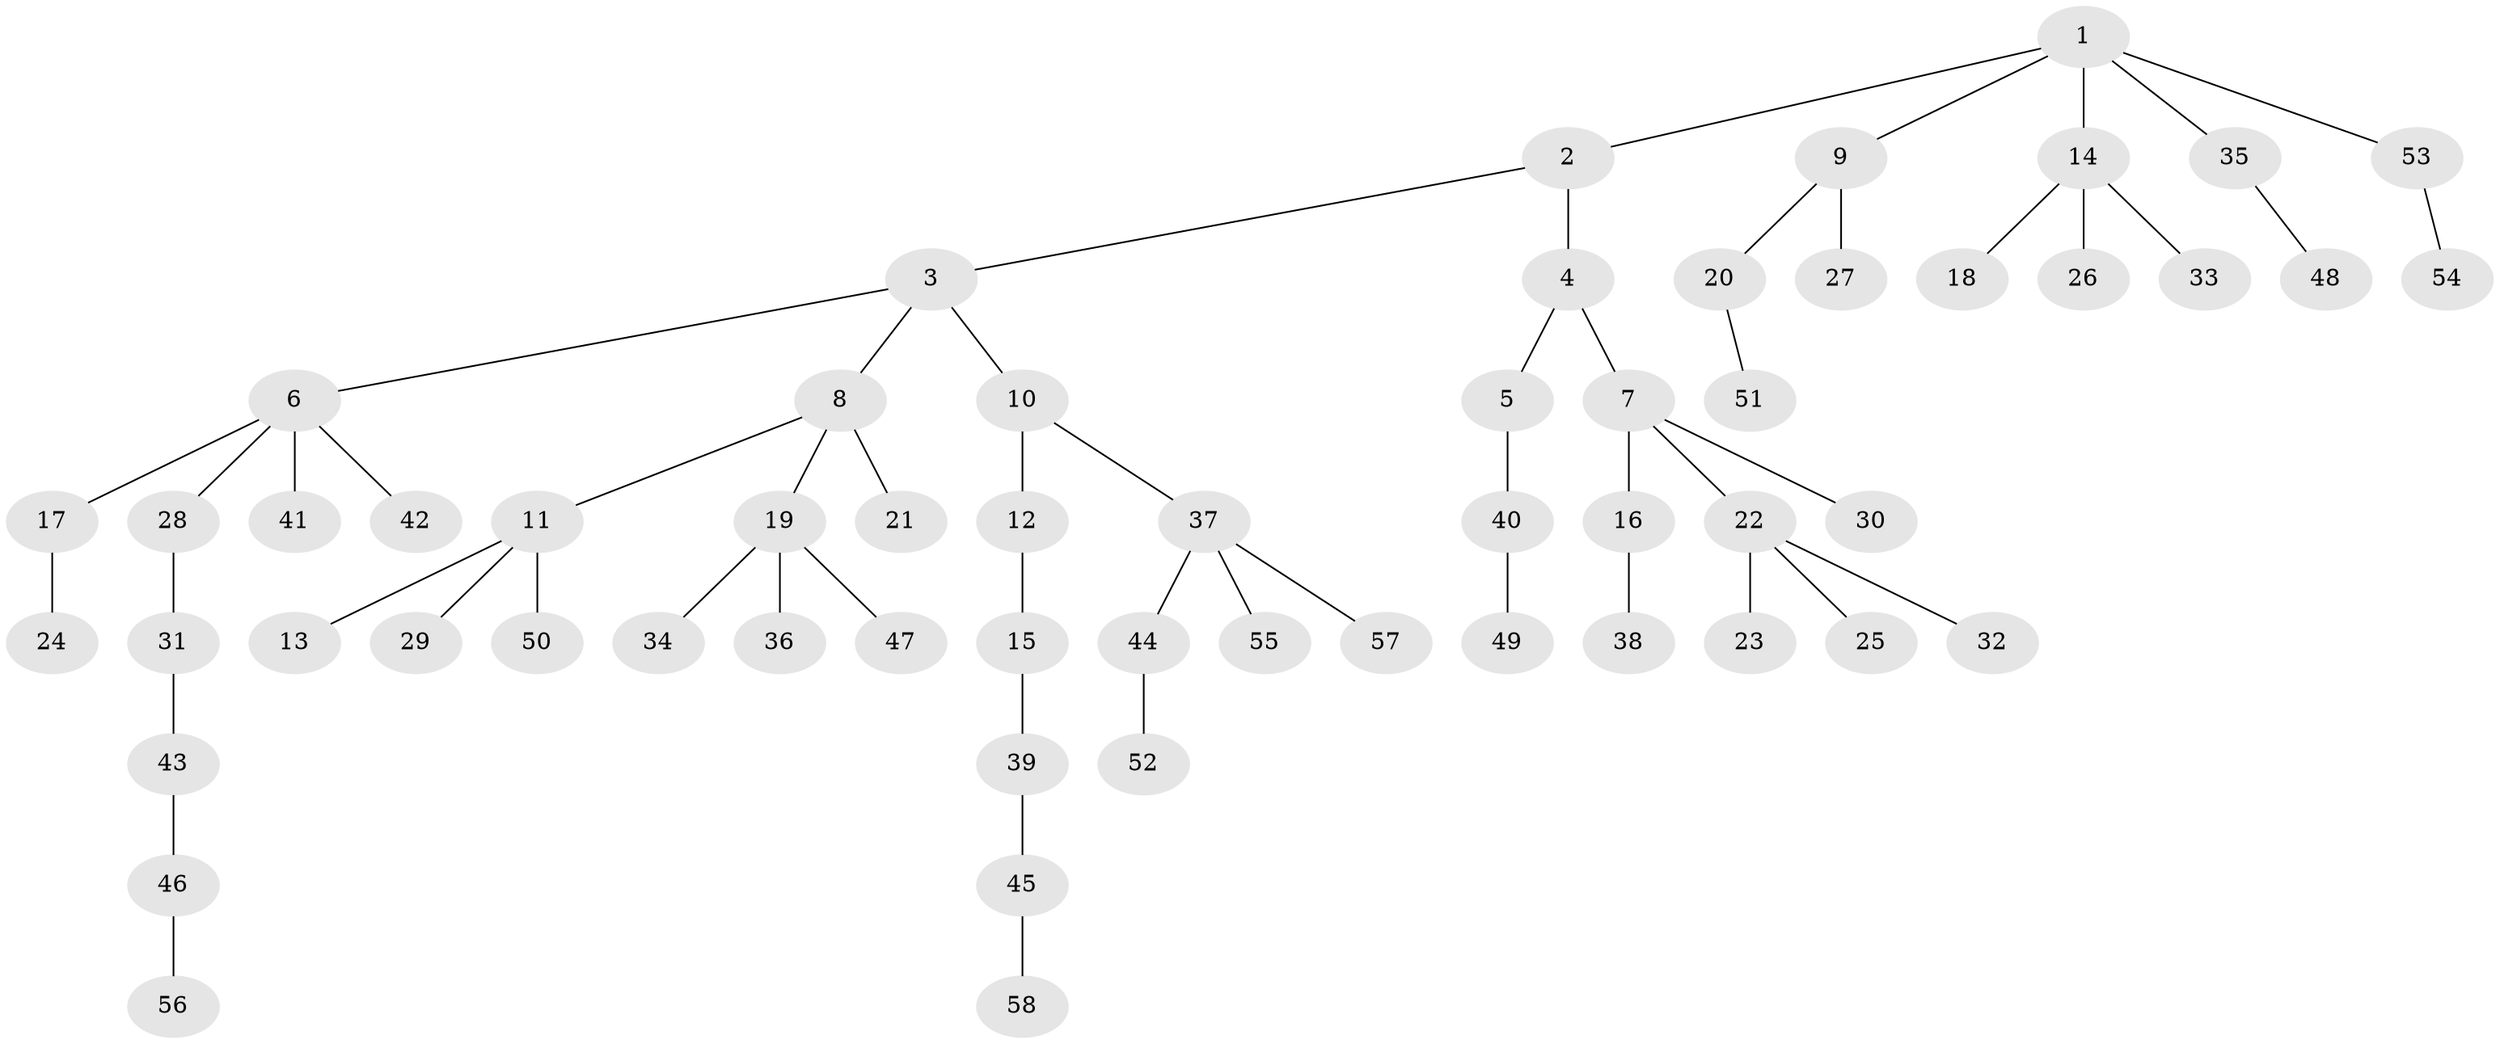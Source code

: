// original degree distribution, {5: 0.08536585365853659, 4: 0.07317073170731707, 2: 0.2682926829268293, 3: 0.07317073170731707, 1: 0.5}
// Generated by graph-tools (version 1.1) at 2025/51/03/04/25 22:51:45]
// undirected, 58 vertices, 57 edges
graph export_dot {
  node [color=gray90,style=filled];
  1;
  2;
  3;
  4;
  5;
  6;
  7;
  8;
  9;
  10;
  11;
  12;
  13;
  14;
  15;
  16;
  17;
  18;
  19;
  20;
  21;
  22;
  23;
  24;
  25;
  26;
  27;
  28;
  29;
  30;
  31;
  32;
  33;
  34;
  35;
  36;
  37;
  38;
  39;
  40;
  41;
  42;
  43;
  44;
  45;
  46;
  47;
  48;
  49;
  50;
  51;
  52;
  53;
  54;
  55;
  56;
  57;
  58;
  1 -- 2 [weight=1.0];
  1 -- 9 [weight=1.0];
  1 -- 14 [weight=1.0];
  1 -- 35 [weight=1.0];
  1 -- 53 [weight=1.0];
  2 -- 3 [weight=1.0];
  2 -- 4 [weight=1.0];
  3 -- 6 [weight=1.0];
  3 -- 8 [weight=1.0];
  3 -- 10 [weight=1.0];
  4 -- 5 [weight=1.0];
  4 -- 7 [weight=1.0];
  5 -- 40 [weight=1.0];
  6 -- 17 [weight=1.0];
  6 -- 28 [weight=1.0];
  6 -- 41 [weight=1.0];
  6 -- 42 [weight=1.0];
  7 -- 16 [weight=1.0];
  7 -- 22 [weight=1.0];
  7 -- 30 [weight=1.0];
  8 -- 11 [weight=1.0];
  8 -- 19 [weight=1.0];
  8 -- 21 [weight=1.0];
  9 -- 20 [weight=1.0];
  9 -- 27 [weight=1.0];
  10 -- 12 [weight=1.0];
  10 -- 37 [weight=1.0];
  11 -- 13 [weight=1.0];
  11 -- 29 [weight=1.0];
  11 -- 50 [weight=1.0];
  12 -- 15 [weight=1.0];
  14 -- 18 [weight=1.0];
  14 -- 26 [weight=1.0];
  14 -- 33 [weight=1.0];
  15 -- 39 [weight=1.0];
  16 -- 38 [weight=1.0];
  17 -- 24 [weight=1.0];
  19 -- 34 [weight=1.0];
  19 -- 36 [weight=1.0];
  19 -- 47 [weight=1.0];
  20 -- 51 [weight=1.0];
  22 -- 23 [weight=1.0];
  22 -- 25 [weight=1.0];
  22 -- 32 [weight=1.0];
  28 -- 31 [weight=1.0];
  31 -- 43 [weight=1.0];
  35 -- 48 [weight=1.0];
  37 -- 44 [weight=1.0];
  37 -- 55 [weight=1.0];
  37 -- 57 [weight=1.0];
  39 -- 45 [weight=1.0];
  40 -- 49 [weight=1.0];
  43 -- 46 [weight=1.0];
  44 -- 52 [weight=1.0];
  45 -- 58 [weight=1.0];
  46 -- 56 [weight=1.0];
  53 -- 54 [weight=1.0];
}
